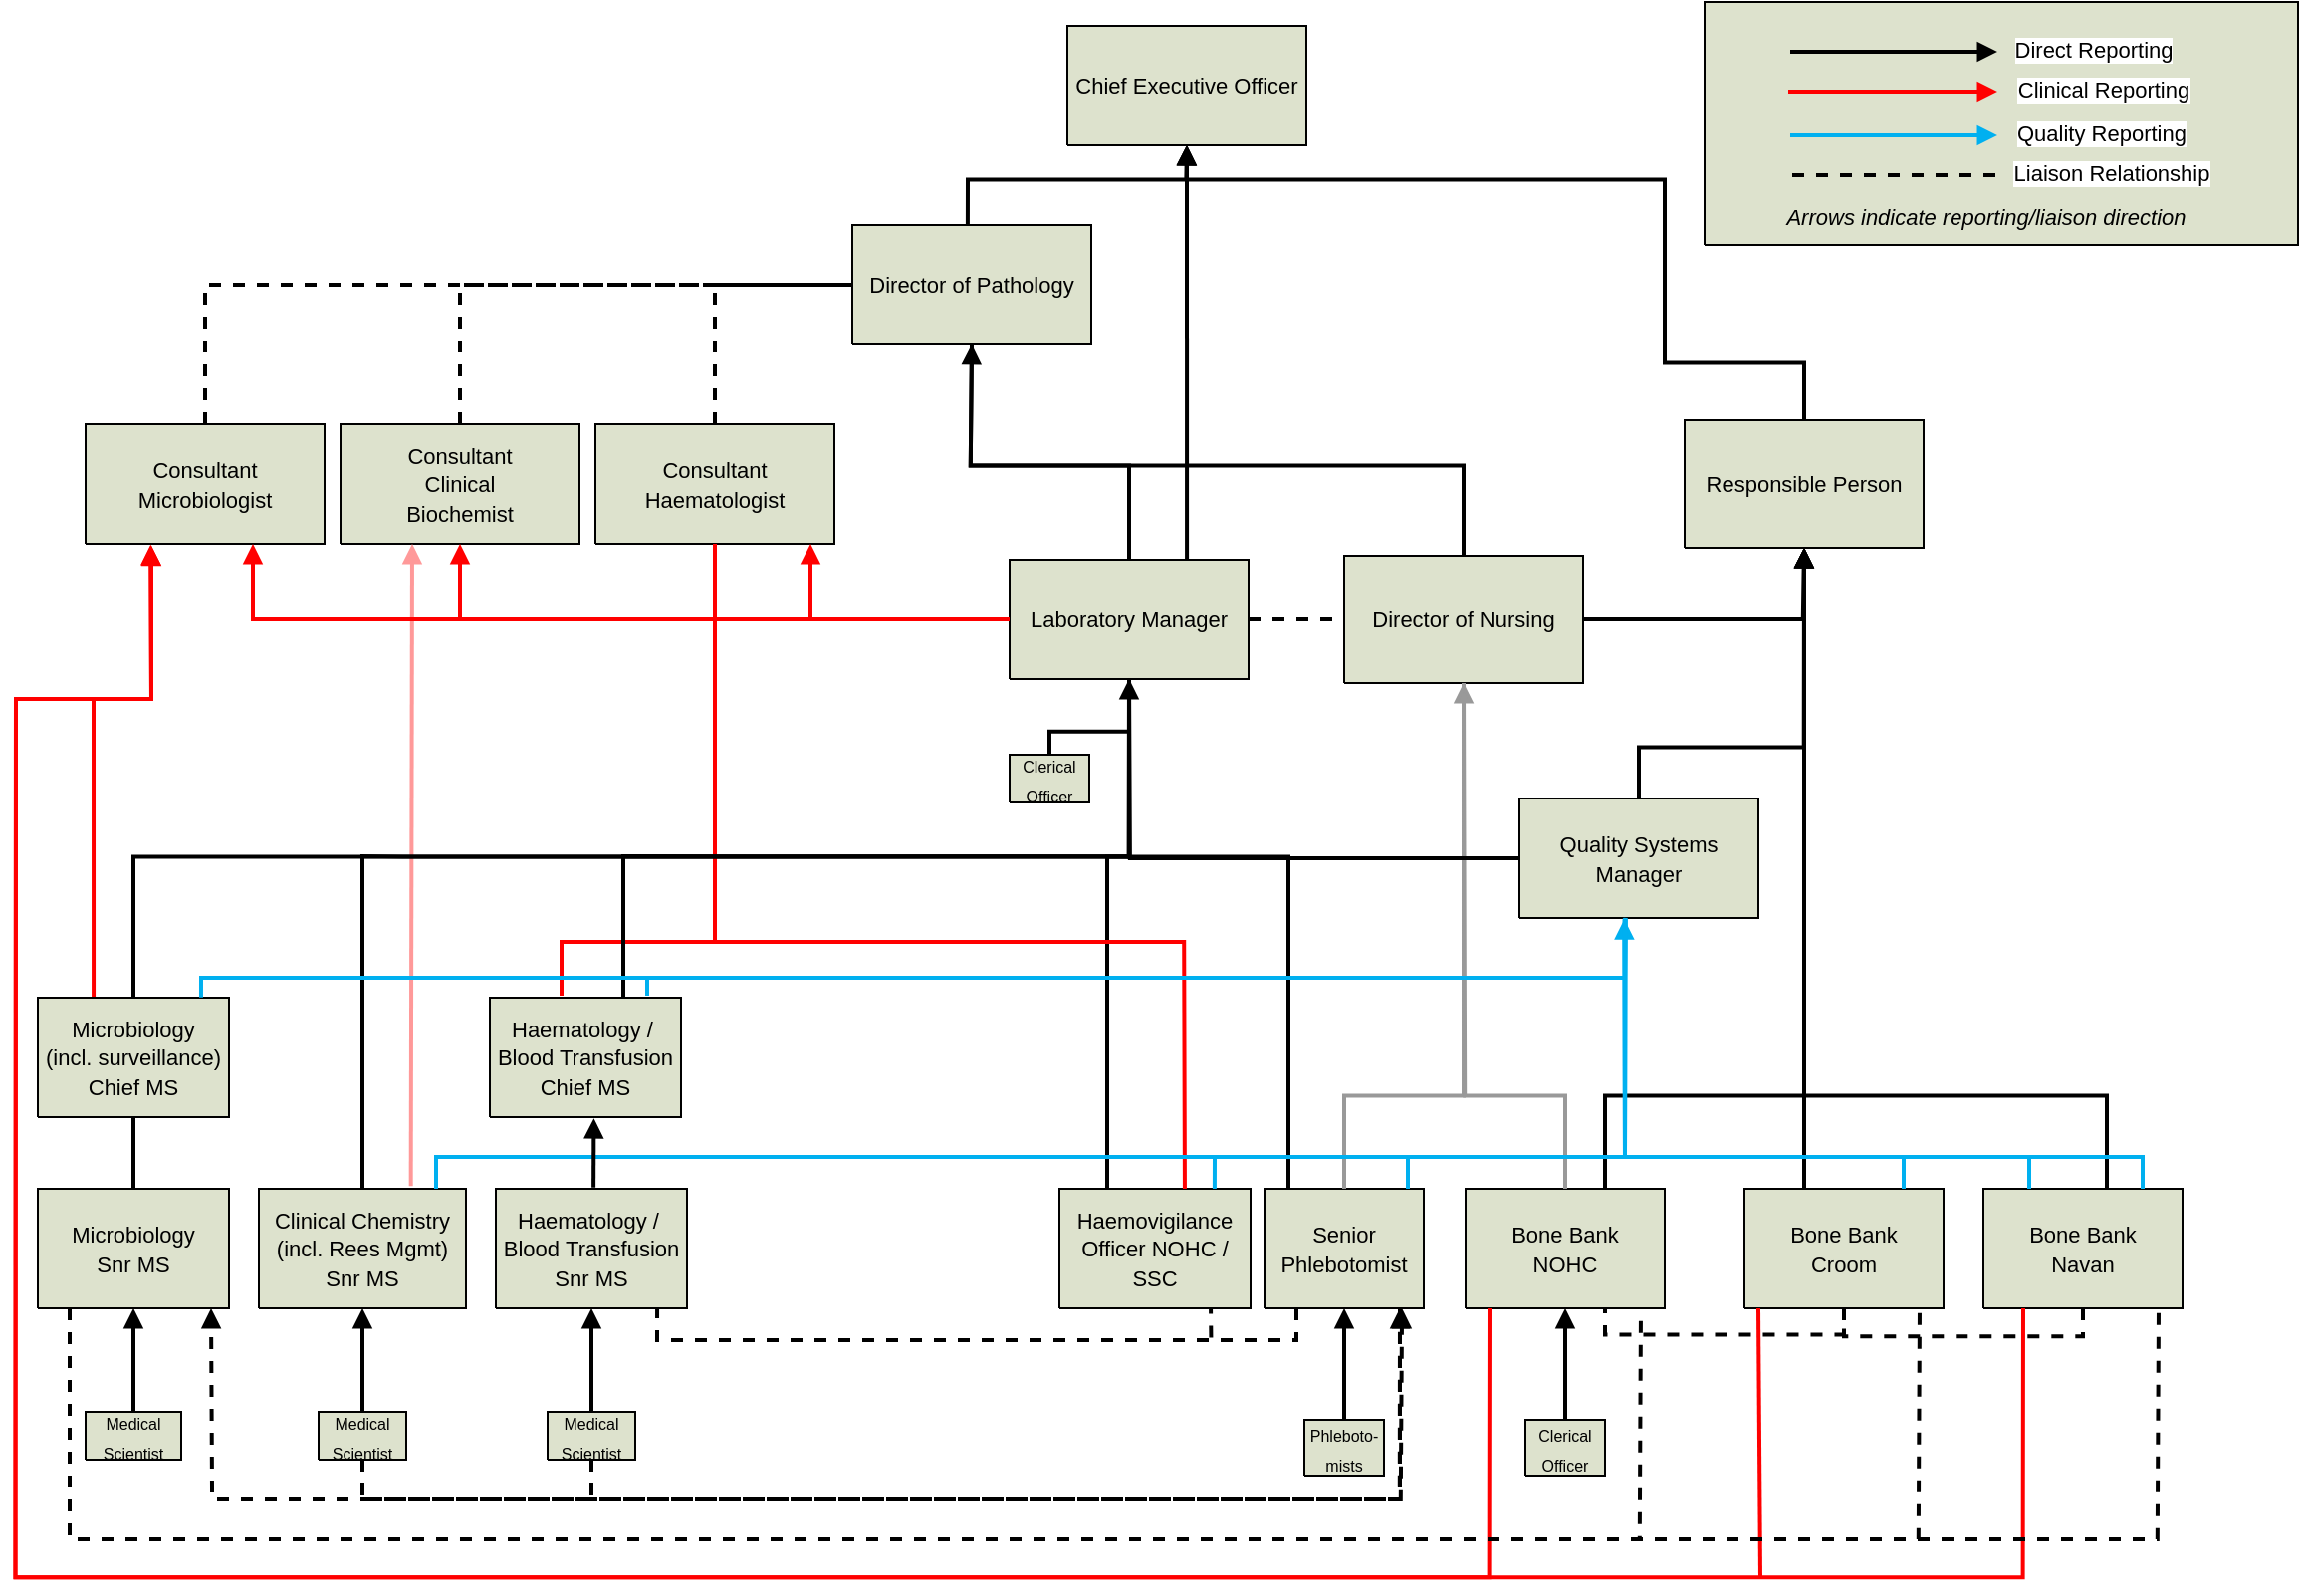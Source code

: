 <mxfile version="14.3.2" type="github"><diagram name="Page-1" id="Page-1"><mxGraphModel dx="579" dy="387" grid="1" gridSize="10" guides="1" tooltips="1" connect="1" arrows="1" fold="1" page="1" pageScale="1" pageWidth="1169" pageHeight="827" math="0" shadow="0"><root><mxCell id="0"/><mxCell id="1" value="Connector" parent="0"/><mxCell id="2" value="" style="verticalAlign=middle;align=center;vsdxID=1;fillColor=#dde2cd;gradientColor=none;shape=stencil(nZBLDoAgDERP0z3SIyjew0SURgSD+Lu9kMZoXLhwN9O+tukAlrNpJg1SzDH4QW/URgNYgZTkjA4UkwJUgGXng+6DX1zLfmoymdXo17xh5zmRJ6Q42BWCfc2oJfdAr+Yv+AP9Cb7OJ3H/2JG1HNGz/84klThPVCc=);strokeColor=#000000;labelBackgroundColor=none;rounded=0;html=1;whiteSpace=wrap;" parent="1" vertex="1"><mxGeometry x="860" y="10" width="298" height="122" as="geometry"/></mxCell><mxCell id="3" value="&lt;font style=&quot;font-size:11px;font-family:Arial;color:#000000;direction:ltr;letter-spacing:0px;line-height:120%;opacity:1&quot;&gt;Chief Executive Officer&lt;br/&gt;&lt;/font&gt;" style="verticalAlign=middle;align=center;vsdxID=2;fillColor=#dde2cd;gradientColor=none;shape=stencil(nZBLDoAgDERP0z3SIyjew0SURgSD+Lu9kMZoXLhwN9O+tukAlrNpJg1SzDH4QW/URgNYgZTkjA4UkwJUgGXng+6DX1zLfmoymdXo17xh5zmRJ6Q42BWCfc2oJfdAr+Yv+AP9Cb7OJ3H/2JG1HNGz/84klThPVCc=);strokeColor=#000000;labelBackgroundColor=none;rounded=0;html=1;whiteSpace=wrap;" parent="1" vertex="1"><mxGeometry x="540" y="22" width="120" height="60" as="geometry"/></mxCell><mxCell id="4" value="&lt;font style=&quot;font-size:11px;font-family:Arial;color:#000000;direction:ltr;letter-spacing:0px;line-height:120%;opacity:1&quot;&gt;Director of Nursing&lt;br/&gt;&lt;/font&gt;" style="verticalAlign=middle;align=center;vsdxID=3;fillColor=#dde2cd;gradientColor=none;shape=stencil(nZBLDoAgDERP0z3SIyjew0SURgSD+Lu9kMZoXLhwN9O+tukAlrNpJg1SzDH4QW/URgNYgZTkjA4UkwJUgGXng+6DX1zLfmoymdXo17xh5zmRJ6Q42BWCfc2oJfdAr+Yv+AP9Cb7OJ3H/2JG1HNGz/84klThPVCc=);strokeColor=#000000;labelBackgroundColor=none;rounded=0;html=1;whiteSpace=wrap;" parent="1" vertex="1"><mxGeometry x="679" y="288" width="120" height="64" as="geometry"/></mxCell><mxCell id="5" value="&lt;font style=&quot;font-size:11px;font-family:Arial;color:#000000;direction:ltr;letter-spacing:0px;line-height:120%;opacity:1&quot;&gt;Laboratory Manager&lt;br/&gt;&lt;/font&gt;" style="verticalAlign=middle;align=center;vsdxID=4;fillColor=#dde2cd;gradientColor=none;shape=stencil(nZBLDoAgDERP0z3SIyjew0SURgSD+Lu9kMZoXLhwN9O+tukAlrNpJg1SzDH4QW/URgNYgZTkjA4UkwJUgGXng+6DX1zLfmoymdXo17xh5zmRJ6Q42BWCfc2oJfdAr+Yv+AP9Cb7OJ3H/2JG1HNGz/84klThPVCc=);strokeColor=#000000;labelBackgroundColor=none;rounded=0;html=1;whiteSpace=wrap;" parent="1" vertex="1"><mxGeometry x="511" y="290" width="120" height="60" as="geometry"/></mxCell><mxCell id="6" value="&lt;font style=&quot;font-size:11px;font-family:Arial;color:#000000;direction:ltr;letter-spacing:0px;line-height:120%;opacity:1&quot;&gt;Director of Pathology&lt;br/&gt;&lt;/font&gt;" style="verticalAlign=middle;align=center;vsdxID=5;fillColor=#dde2cd;gradientColor=none;shape=stencil(nZBLDoAgDERP0z3SIyjew0SURgSD+Lu9kMZoXLhwN9O+tukAlrNpJg1SzDH4QW/URgNYgZTkjA4UkwJUgGXng+6DX1zLfmoymdXo17xh5zmRJ6Q42BWCfc2oJfdAr+Yv+AP9Cb7OJ3H/2JG1HNGz/84klThPVCc=);strokeColor=#000000;labelBackgroundColor=none;rounded=0;html=1;whiteSpace=wrap;" parent="1" vertex="1"><mxGeometry x="432" y="122" width="120" height="60" as="geometry"/></mxCell><mxCell id="7" value="&lt;font style=&quot;font-size:11px;font-family:Arial;color:#000000;direction:ltr;letter-spacing:0px;line-height:120%;opacity:1&quot;&gt;Bone Bank&lt;br/&gt;Croom&lt;br/&gt;&lt;/font&gt;" style="verticalAlign=middle;align=center;vsdxID=6;fillColor=#dde2cd;gradientColor=none;shape=stencil(nZBLDoAgDERP0z3SIyjew0SURgSD+Lu9kMZoXLhwN9O+tukAlrNpJg1SzDH4QW/URgNYgZTkjA4UkwJUgGXng+6DX1zLfmoymdXo17xh5zmRJ6Q42BWCfc2oJfdAr+Yv+AP9Cb7OJ3H/2JG1HNGz/84klThPVCc=);strokeColor=#000000;labelBackgroundColor=none;rounded=0;html=1;whiteSpace=wrap;" parent="1" vertex="1"><mxGeometry x="880" y="606" width="100" height="60" as="geometry"/></mxCell><mxCell id="8" value="&lt;font style=&quot;font-size:11px;font-family:Arial;color:#000000;direction:ltr;letter-spacing:0px;line-height:120%;opacity:1&quot;&gt;Bone Bank&lt;br/&gt;Navan&lt;br/&gt;&lt;/font&gt;" style="verticalAlign=middle;align=center;vsdxID=7;fillColor=#dde2cd;gradientColor=none;shape=stencil(nZBLDoAgDERP0z3SIyjew0SURgSD+Lu9kMZoXLhwN9O+tukAlrNpJg1SzDH4QW/URgNYgZTkjA4UkwJUgGXng+6DX1zLfmoymdXo17xh5zmRJ6Q42BWCfc2oJfdAr+Yv+AP9Cb7OJ3H/2JG1HNGz/84klThPVCc=);strokeColor=#000000;labelBackgroundColor=none;rounded=0;html=1;whiteSpace=wrap;" parent="1" vertex="1"><mxGeometry x="1000" y="606" width="100" height="60" as="geometry"/></mxCell><mxCell id="9" value="&lt;p style=&quot;align:center;margin-left:0;margin-right:0;margin-top:0px;margin-bottom:0px;text-indent:0;valign:middle;direction:ltr;&quot;&gt;&lt;font style=&quot;font-size:11px;font-family:Arial;color:#000000;direction:ltr;letter-spacing:0px;line-height:120%;opacity:1&quot;&gt;Bone Bank&lt;br/&gt;NOH&lt;/font&gt;&lt;font style=&quot;font-size:11px;font-family:Arial;color:#000000;direction:ltr;letter-spacing:0px;line-height:120%;opacity:1&quot;&gt;C&lt;br/&gt;&lt;/font&gt;&lt;/p&gt;" style="verticalAlign=middle;align=center;vsdxID=8;fillColor=#dde2cd;gradientColor=none;shape=stencil(nZBLDoAgDERP0z3SIyjew0SURgSD+Lu9kMZoXLhwN9O+tukAlrNpJg1SzDH4QW/URgNYgZTkjA4UkwJUgGXng+6DX1zLfmoymdXo17xh5zmRJ6Q42BWCfc2oJfdAr+Yv+AP9Cb7OJ3H/2JG1HNGz/84klThPVCc=);strokeColor=#000000;labelBackgroundColor=none;rounded=0;html=1;whiteSpace=wrap;" parent="1" vertex="1"><mxGeometry x="740" y="606" width="100" height="60" as="geometry"/></mxCell><mxCell id="10" value="&lt;font style=&quot;font-size:11px;font-family:Arial;color:#000000;direction:ltr;letter-spacing:0px;line-height:120%;opacity:1&quot;&gt;Consultant&lt;br/&gt;Clinical&lt;br/&gt;Biochemist&lt;br/&gt;&lt;/font&gt;" style="verticalAlign=middle;align=center;vsdxID=9;fillColor=#dde2cd;gradientColor=none;shape=stencil(nZBLDoAgDERP0z3SIyjew0SURgSD+Lu9kMZoXLhwN9O+tukAlrNpJg1SzDH4QW/URgNYgZTkjA4UkwJUgGXng+6DX1zLfmoymdXo17xh5zmRJ6Q42BWCfc2oJfdAr+Yv+AP9Cb7OJ3H/2JG1HNGz/84klThPVCc=);strokeColor=#000000;labelBackgroundColor=none;rounded=0;html=1;whiteSpace=wrap;" parent="1" vertex="1"><mxGeometry x="175" y="222" width="120" height="60" as="geometry"/></mxCell><mxCell id="11" value="&lt;font style=&quot;font-size:11px;font-family:Arial;color:#000000;direction:ltr;letter-spacing:0px;line-height:120%;opacity:1&quot;&gt;Consultant Haematologist&lt;br/&gt;&lt;/font&gt;" style="verticalAlign=middle;align=center;vsdxID=10;fillColor=#dde2cd;gradientColor=none;shape=stencil(nZBLDoAgDERP0z3SIyjew0SURgSD+Lu9kMZoXLhwN9O+tukAlrNpJg1SzDH4QW/URgNYgZTkjA4UkwJUgGXng+6DX1zLfmoymdXo17xh5zmRJ6Q42BWCfc2oJfdAr+Yv+AP9Cb7OJ3H/2JG1HNGz/84klThPVCc=);strokeColor=#000000;labelBackgroundColor=none;rounded=0;html=1;whiteSpace=wrap;" parent="1" vertex="1"><mxGeometry x="303" y="222" width="120" height="60" as="geometry"/></mxCell><mxCell id="12" value="&lt;font style=&quot;font-size:11px;font-family:Arial;color:#000000;direction:ltr;letter-spacing:0px;line-height:120%;opacity:1&quot;&gt;Consultant Microbiologist&lt;br/&gt;&lt;/font&gt;" style="verticalAlign=middle;align=center;vsdxID=11;fillColor=#dde2cd;gradientColor=none;shape=stencil(nZBLDoAgDERP0z3SIyjew0SURgSD+Lu9kMZoXLhwN9O+tukAlrNpJg1SzDH4QW/URgNYgZTkjA4UkwJUgGXng+6DX1zLfmoymdXo17xh5zmRJ6Q42BWCfc2oJfdAr+Yv+AP9Cb7OJ3H/2JG1HNGz/84klThPVCc=);strokeColor=#000000;labelBackgroundColor=none;rounded=0;html=1;whiteSpace=wrap;" parent="1" vertex="1"><mxGeometry x="47" y="222" width="120" height="60" as="geometry"/></mxCell><mxCell id="13" value="&lt;font style=&quot;font-size:11px;font-family:Arial;color:#000000;direction:ltr;letter-spacing:0px;line-height:120%;opacity:1&quot;&gt;Quality Systems Manager&lt;br/&gt;&lt;/font&gt;" style="verticalAlign=middle;align=center;vsdxID=12;fillColor=#dde2cd;gradientColor=none;shape=stencil(nZBLDoAgDERP0z3SIyjew0SURgSD+Lu9kMZoXLhwN9O+tukAlrNpJg1SzDH4QW/URgNYgZTkjA4UkwJUgGXng+6DX1zLfmoymdXo17xh5zmRJ6Q42BWCfc2oJfdAr+Yv+AP9Cb7OJ3H/2JG1HNGz/84klThPVCc=);strokeColor=#000000;labelBackgroundColor=none;rounded=0;html=1;whiteSpace=wrap;" parent="1" vertex="1"><mxGeometry x="767" y="410" width="120" height="60" as="geometry"/></mxCell><mxCell id="14" value="&lt;font style=&quot;font-size:11px;font-family:Arial;color:#000000;direction:ltr;letter-spacing:0px;line-height:120%;opacity:1&quot;&gt;Senior Phlebotomist&lt;br/&gt;&lt;/font&gt;" style="verticalAlign=middle;align=center;vsdxID=13;fillColor=#dde2cd;gradientColor=none;shape=stencil(nZBLDoAgDERP0z3SIyjew0SURgSD+Lu9kMZoXLhwN9O+tukAlrNpJg1SzDH4QW/URgNYgZTkjA4UkwJUgGXng+6DX1zLfmoymdXo17xh5zmRJ6Q42BWCfc2oJfdAr+Yv+AP9Cb7OJ3H/2JG1HNGz/84klThPVCc=);strokeColor=#000000;labelBackgroundColor=none;rounded=0;html=1;whiteSpace=wrap;" parent="1" vertex="1"><mxGeometry x="639" y="606" width="80" height="60" as="geometry"/></mxCell><mxCell id="15" value="&lt;font style=&quot;font-size:11px;font-family:Arial;color:#000000;direction:ltr;letter-spacing:0px;line-height:120%;opacity:1&quot;&gt;Clinical Chemistry&lt;/font&gt;&lt;font style=&quot;font-size:11px;font-family:Arial;color:#000000;direction:ltr;letter-spacing:0px;line-height:120%;opacity:1&quot;&gt;&lt;br/&gt;&lt;/font&gt;&lt;font style=&quot;font-size:11px;font-family:Arial;color:#000000;direction:ltr;letter-spacing:0px;line-height:120%;opacity:1&quot;&gt;(incl. Rees Mgmt)&lt;br/&gt;&lt;/font&gt;&lt;font style=&quot;font-size:11px;font-family:Arial;color:#000000;direction:ltr;letter-spacing:0px;line-height:120%;opacity:1&quot;&gt;Snr MS&lt;br/&gt;&lt;/font&gt;" style="verticalAlign=middle;align=center;vsdxID=14;fillColor=#dde2cd;gradientColor=none;shape=stencil(nZBLDoAgDERP0z3SIyjew0SURgSD+Lu9kMZoXLhwN9O+tukAlrNpJg1SzDH4QW/URgNYgZTkjA4UkwJUgGXng+6DX1zLfmoymdXo17xh5zmRJ6Q42BWCfc2oJfdAr+Yv+AP9Cb7OJ3H/2JG1HNGz/84klThPVCc=);strokeColor=#000000;labelBackgroundColor=none;rounded=0;html=1;whiteSpace=wrap;" parent="1" vertex="1"><mxGeometry x="134" y="606" width="104" height="60" as="geometry"/></mxCell><mxCell id="18" value="&lt;p style=&quot;align:center;margin-left:0;margin-right:0;margin-top:0px;margin-bottom:0px;text-indent:0;valign:middle;direction:ltr;&quot;&gt;&lt;font style=&quot;font-size:11px;font-family:Arial;color:#000000;direction:ltr;letter-spacing:0px;line-height:120%;opacity:1&quot;&gt;Haemovigilance Officer NOH&lt;/font&gt;&lt;font style=&quot;font-size:11px;font-family:Arial;color:#000000;direction:ltr;letter-spacing:0px;line-height:120%;opacity:1&quot;&gt;C&lt;/font&gt;&lt;font style=&quot;font-size:11px;font-family:Arial;color:#000000;direction:ltr;letter-spacing:0px;line-height:120%;opacity:1&quot;&gt; / SSC&lt;br/&gt;&lt;/font&gt;&lt;/p&gt;" style="verticalAlign=middle;align=center;vsdxID=17;fillColor=#dde2cd;gradientColor=none;shape=stencil(nZBLDoAgDERP0z3SIyjew0SURgSD+Lu9kMZoXLhwN9O+tukAlrNpJg1SzDH4QW/URgNYgZTkjA4UkwJUgGXng+6DX1zLfmoymdXo17xh5zmRJ6Q42BWCfc2oJfdAr+Yv+AP9Cb7OJ3H/2JG1HNGz/84klThPVCc=);strokeColor=#000000;labelBackgroundColor=none;rounded=0;html=1;whiteSpace=wrap;" parent="1" vertex="1"><mxGeometry x="536" y="606" width="96" height="60" as="geometry"/></mxCell><mxCell id="19" value="&lt;font style=&quot;font-size: 8px ; font-family: &amp;#34;arial&amp;#34; ; color: #000000 ; direction: ltr ; letter-spacing: 0px ; line-height: 120% ; opacity: 1&quot;&gt;Phleboto-mists&lt;br&gt;&lt;/font&gt;" style="verticalAlign=middle;align=center;vsdxID=18;fillColor=#dde2cd;gradientColor=none;shape=stencil(nZBLDoAgDERP0z3SIyjew0SURgSD+Lu9kMZoXLhwN9O+tukAlrNpJg1SzDH4QW/URgNYgZTkjA4UkwJUgGXng+6DX1zLfmoymdXo17xh5zmRJ6Q42BWCfc2oJfdAr+Yv+AP9Cb7OJ3H/2JG1HNGz/84klThPVCc=);strokeColor=#000000;labelBackgroundColor=none;rounded=0;html=1;whiteSpace=wrap;" parent="1" vertex="1"><mxGeometry x="659" y="722" width="40" height="28" as="geometry"/></mxCell><mxCell id="20" value="&lt;font style=&quot;font-size:8px;font-family:Arial;color:#000000;direction:ltr;letter-spacing:0px;line-height:120%;opacity:1&quot;&gt;Medical Scientist&lt;br/&gt;&lt;/font&gt;" style="verticalAlign=middle;align=center;vsdxID=19;fillColor=#dde2cd;gradientColor=none;shape=stencil(nZBLDoAgDERP0z3SIyjew0SURgSD+Lu9kMZoXLhwN9O+tukAlrNpJg1SzDH4QW/URgNYgZTkjA4UkwJUgGXng+6DX1zLfmoymdXo17xh5zmRJ6Q42BWCfc2oJfdAr+Yv+AP9Cb7OJ3H/2JG1HNGz/84klThPVCc=);strokeColor=#000000;labelBackgroundColor=none;rounded=0;html=1;whiteSpace=wrap;" parent="1" vertex="1"><mxGeometry x="279" y="718" width="44" height="24" as="geometry"/></mxCell><mxCell id="21" value="&lt;font style=&quot;font-size:8px;font-family:Arial;color:#000000;direction:ltr;letter-spacing:0px;line-height:120%;opacity:1&quot;&gt;Medical Scientist&lt;br/&gt;&lt;/font&gt;" style="verticalAlign=middle;align=center;vsdxID=20;fillColor=#dde2cd;gradientColor=none;shape=stencil(nZBLDoAgDERP0z3SIyjew0SURgSD+Lu9kMZoXLhwN9O+tukAlrNpJg1SzDH4QW/URgNYgZTkjA4UkwJUgGXng+6DX1zLfmoymdXo17xh5zmRJ6Q42BWCfc2oJfdAr+Yv+AP9Cb7OJ3H/2JG1HNGz/84klThPVCc=);strokeColor=#000000;labelBackgroundColor=none;rounded=0;html=1;whiteSpace=wrap;" parent="1" vertex="1"><mxGeometry x="47" y="718" width="48" height="24" as="geometry"/></mxCell><mxCell id="22" value="&lt;font style=&quot;font-size:8px;font-family:Arial;color:#000000;direction:ltr;letter-spacing:0px;line-height:120%;opacity:1&quot;&gt;Medical Scientist&lt;br/&gt;&lt;/font&gt;" style="verticalAlign=middle;align=center;vsdxID=21;fillColor=#dde2cd;gradientColor=none;shape=stencil(nZBLDoAgDERP0z3SIyjew0SURgSD+Lu9kMZoXLhwN9O+tukAlrNpJg1SzDH4QW/URgNYgZTkjA4UkwJUgGXng+6DX1zLfmoymdXo17xh5zmRJ6Q42BWCfc2oJfdAr+Yv+AP9Cb7OJ3H/2JG1HNGz/84klThPVCc=);strokeColor=#000000;labelBackgroundColor=none;rounded=0;html=1;whiteSpace=wrap;" parent="1" vertex="1"><mxGeometry x="164" y="718" width="44" height="24" as="geometry"/></mxCell><mxCell id="123" value="&lt;font style=&quot;font-size:11px;font-family:Arial;color:#000000;direction:ltr;letter-spacing:0px;line-height:120%;opacity:1&quot;&gt;Liaison Relationship&lt;br/&gt;&lt;/font&gt;" style="vsdxID=81;edgeStyle=none;dashed=1;startArrow=none;endArrow=none;startSize=5;endSize=5;strokeWidth=2;strokeColor=#000000;spacingTop=0;spacingBottom=0;spacingLeft=0;spacingRight=0;verticalAlign=middle;html=1;labelBackgroundColor=#ffffff;rounded=0;align=center;" parent="1" edge="1"><mxGeometry relative="1" as="geometry"><mxPoint x="108" y="-1" as="offset"/><Array as="points"><mxPoint x="911.44" y="97"/></Array><mxPoint x="904" y="97" as="sourcePoint"/><mxPoint x="1008" y="97" as="targetPoint"/></mxGeometry></mxCell><mxCell id="122" value="&lt;font style=&quot;font-size:11px;font-family:Arial;color:#000000;direction:ltr;letter-spacing:0px;line-height:120%;opacity:1&quot;&gt;Quality Reporting&lt;br/&gt;&lt;/font&gt;" style="vsdxID=80;edgeStyle=none;startArrow=none;endArrow=block;startSize=5;endSize=5;strokeWidth=2;strokeColor=#00b0f0;spacingTop=0;spacingBottom=0;spacingLeft=0;spacingRight=0;verticalAlign=middle;html=1;labelBackgroundColor=#ffffff;rounded=0;align=center;" parent="1" edge="1"><mxGeometry relative="1" as="geometry"><mxPoint x="104" y="-1" as="offset"/><Array as="points"/><mxPoint x="903" y="77" as="sourcePoint"/><mxPoint x="1007" y="77" as="targetPoint"/></mxGeometry></mxCell><mxCell id="121" value="&lt;font style=&quot;font-size:11px;font-family:Arial;color:#000000;direction:ltr;letter-spacing:0px;line-height:120%;opacity:1&quot;&gt;Clinical Reporting&lt;br/&gt;&lt;/font&gt;" style="vsdxID=79;edgeStyle=none;startArrow=none;endArrow=block;startSize=5;endSize=5;strokeWidth=2;strokeColor=#ff0000;spacingTop=0;spacingBottom=0;spacingLeft=0;spacingRight=0;verticalAlign=middle;html=1;labelBackgroundColor=#ffffff;rounded=0;align=center;" parent="1" edge="1"><mxGeometry relative="1" as="geometry"><mxPoint x="105" y="-1" as="offset"/><Array as="points"/><mxPoint x="902" y="55" as="sourcePoint"/><mxPoint x="1007" y="55" as="targetPoint"/></mxGeometry></mxCell><mxCell id="120" value="&lt;font style=&quot;font-size:11px;font-family:Arial;color:#000000;direction:ltr;letter-spacing:0px;line-height:120%;opacity:1&quot;&gt;Direct Reporting&lt;br/&gt;&lt;/font&gt;" style="vsdxID=78;edgeStyle=none;startArrow=none;endArrow=block;startSize=5;endSize=5;strokeWidth=2;strokeColor=#000000;spacingTop=0;spacingBottom=0;spacingLeft=0;spacingRight=0;verticalAlign=middle;html=1;labelBackgroundColor=#ffffff;rounded=0;align=center;" parent="1" edge="1"><mxGeometry relative="1" as="geometry"><mxPoint x="100" y="-1" as="offset"/><Array as="points"/><mxPoint x="903" y="35" as="sourcePoint"/><mxPoint x="1007" y="35" as="targetPoint"/></mxGeometry></mxCell><mxCell id="23" value="&lt;font style=&quot;font-size:11px;font-family:Arial;color:#000000;direction:ltr;letter-spacing:0px;line-height:120%;opacity:1&quot;&gt;&lt;i&gt;Arrows indicate reporting/liaison direction&lt;br/&gt;&lt;/i&gt;&lt;/font&gt;" style="verticalAlign=middle;align=center;vsdxID=82;fillColor=none;gradientColor=none;shape=stencil(nZBLDoAgDERP0z3SIyjew0SURgSD+Lu9kMZoXLhwN9O+tukAlrNpJg1SzDH4QW/URgNYgZTkjA4UkwJUgGXng+6DX1zLfmoymdXo17xh5zmRJ6Q42BWCfc2oJfdAr+Yv+AP9Cb7OJ3H/2JG1HNGz/84klThPVCc=);strokeColor=none;labelBackgroundColor=none;rounded=0;html=1;whiteSpace=wrap;" parent="1" vertex="1"><mxGeometry x="880" y="104" width="243" height="28" as="geometry"/></mxCell><mxCell id="25" value="&lt;font style=&quot;font-size: 11px ; font-family: &amp;#34;arial&amp;#34; ; color: #000000 ; direction: ltr ; letter-spacing: 0px ; line-height: 120% ; opacity: 1&quot;&gt;Microbiology&lt;/font&gt;&lt;font style=&quot;font-size: 11px ; font-family: &amp;#34;arial&amp;#34; ; color: #000000 ; direction: ltr ; letter-spacing: 0px ; line-height: 120% ; opacity: 1&quot;&gt;&lt;br&gt;&lt;/font&gt;&lt;font style=&quot;font-size: 11px ; font-family: &amp;#34;arial&amp;#34; ; color: #000000 ; direction: ltr ; letter-spacing: 0px ; line-height: 120% ; opacity: 1&quot;&gt;Snr MS&lt;br&gt;&lt;/font&gt;" style="verticalAlign=middle;align=center;vsdxID=92;fillColor=#dde2cd;gradientColor=none;shape=stencil(nZBLDoAgDERP0z3SIyjew0SURgSD+Lu9kMZoXLhwN9O+tukAlrNpJg1SzDH4QW/URgNYgZTkjA4UkwJUgGXng+6DX1zLfmoymdXo17xh5zmRJ6Q42BWCfc2oJfdAr+Yv+AP9Cb7OJ3H/2JG1HNGz/84klThPVCc=);strokeColor=#000000;labelBackgroundColor=none;rounded=0;html=1;whiteSpace=wrap;" parent="1" vertex="1"><mxGeometry x="23" y="606" width="96" height="60" as="geometry"/></mxCell><mxCell id="26" value="&lt;font style=&quot;font-size:11px;font-family:Arial;color:#000000;direction:ltr;letter-spacing:0px;line-height:120%;opacity:1&quot;&gt;Responsible Person&lt;br/&gt;&lt;/font&gt;" style="verticalAlign=middle;align=center;vsdxID=93;fillColor=#dde2cd;gradientColor=none;shape=stencil(nZBLDoAgDERP0z3SIyjew0SURgSD+Lu9kMZoXLhwN9O+tukAlrNpJg1SzDH4QW/URgNYgZTkjA4UkwJUgGXng+6DX1zLfmoymdXo17xh5zmRJ6Q42BWCfc2oJfdAr+Yv+AP9Cb7OJ3H/2JG1HNGz/84klThPVCc=);strokeColor=#000000;labelBackgroundColor=none;rounded=0;html=1;whiteSpace=wrap;" parent="1" vertex="1"><mxGeometry x="850" y="220" width="120" height="64" as="geometry"/></mxCell><mxCell id="27" value="&lt;p style=&quot;margin-left: 0 ; margin-right: 0 ; margin-top: 0px ; margin-bottom: 0px ; text-indent: 0 ; direction: ltr&quot;&gt;&lt;font style=&quot;font-size: 11px ; font-family: &amp;#34;arial&amp;#34; ; color: #000000 ; direction: ltr ; letter-spacing: 0px ; line-height: 120% ; opacity: 1&quot;&gt;Haematology /&amp;nbsp;&lt;/font&gt;&lt;/p&gt;&lt;p style=&quot;margin: 0px ; direction: ltr&quot;&gt;&lt;font style=&quot;font-size: 11px ; font-family: &amp;#34;arial&amp;#34; ; direction: ltr ; letter-spacing: 0px ; line-height: 13.2px ; opacity: 1&quot;&gt;Blood&lt;/font&gt;&lt;font style=&quot;font-size: 11px ; font-family: &amp;#34;arial&amp;#34; ; direction: ltr ; letter-spacing: 0px ; line-height: 13.2px ; opacity: 1&quot;&gt;&amp;nbsp;Tr&lt;/font&gt;&lt;font style=&quot;font-size: 11px ; font-family: &amp;#34;arial&amp;#34; ; direction: ltr ; letter-spacing: 0px ; line-height: 13.2px ; opacity: 1&quot;&gt;ansfusion&lt;/font&gt;&lt;/p&gt;&lt;p style=&quot;margin-left: 0 ; margin-right: 0 ; margin-top: 0px ; margin-bottom: 0px ; text-indent: 0 ; direction: ltr&quot;&gt;&lt;font style=&quot;font-size: 11px ; font-family: &amp;#34;arial&amp;#34; ; color: #000000 ; direction: ltr ; letter-spacing: 0px ; line-height: 120% ; opacity: 1&quot;&gt;&lt;/font&gt;&lt;font style=&quot;font-size: 11px ; font-family: &amp;#34;arial&amp;#34; ; color: #000000 ; direction: ltr ; letter-spacing: 0px ; line-height: 120% ; opacity: 1&quot;&gt;Snr MS&lt;br&gt;&lt;/font&gt;&lt;/p&gt;" style="verticalAlign=middle;align=center;vsdxID=191;fillColor=#dde2cd;gradientColor=none;shape=stencil(nZBLDoAgDERP0z3SIyjew0SURgSD+Lu9kMZoXLhwN9O+tukAlrNpJg1SzDH4QW/URgNYgZTkjA4UkwJUgGXng+6DX1zLfmoymdXo17xh5zmRJ6Q42BWCfc2oJfdAr+Yv+AP9Cb7OJ3H/2JG1HNGz/84klThPVCc=);strokeColor=#000000;labelBackgroundColor=none;rounded=0;html=1;whiteSpace=wrap;" parent="1" vertex="1"><mxGeometry x="253" y="606" width="96" height="60" as="geometry"/></mxCell><mxCell id="28" value="&lt;font style=&quot;font-size: 8px ; font-family: &amp;#34;arial&amp;#34; ; color: #000000 ; direction: ltr ; letter-spacing: 0px ; line-height: 120% ; opacity: 1&quot;&gt;Clerical&lt;br&gt;Officer&lt;br&gt;&lt;/font&gt;" style="verticalAlign=middle;align=center;vsdxID=198;fillColor=#dde2cd;gradientColor=none;shape=stencil(nZBLDoAgDERP0z3SIyjew0SURgSD+Lu9kMZoXLhwN9O+tukAlrNpJg1SzDH4QW/URgNYgZTkjA4UkwJUgGXng+6DX1zLfmoymdXo17xh5zmRJ6Q42BWCfc2oJfdAr+Yv+AP9Cb7OJ3H/2JG1HNGz/84klThPVCc=);strokeColor=#000000;labelBackgroundColor=none;rounded=0;html=1;whiteSpace=wrap;" parent="1" vertex="1"><mxGeometry x="770" y="722" width="40" height="28" as="geometry"/></mxCell><mxCell id="29" value="&lt;font style=&quot;font-size:8px;font-family:Arial;color:#000000;direction:ltr;letter-spacing:0px;line-height:120%;opacity:1&quot;&gt;Clerical Officer&lt;br/&gt;&lt;/font&gt;" style="verticalAlign=middle;align=center;vsdxID=199;fillColor=#dde2cd;gradientColor=none;shape=stencil(nZBLDoAgDERP0z3SIyjew0SURgSD+Lu9kMZoXLhwN9O+tukAlrNpJg1SzDH4QW/URgNYgZTkjA4UkwJUgGXng+6DX1zLfmoymdXo17xh5zmRJ6Q42BWCfc2oJfdAr+Yv+AP9Cb7OJ3H/2JG1HNGz/84klThPVCc=);strokeColor=#000000;labelBackgroundColor=none;rounded=0;html=1;whiteSpace=wrap;" parent="1" vertex="1"><mxGeometry x="511" y="388" width="40" height="24" as="geometry"/></mxCell><mxCell id="30" style="vsdxID=201;edgeStyle=none;startArrow=none;endArrow=block;startSize=5;endSize=5;strokeWidth=2;strokeColor=#000000;spacingTop=0;spacingBottom=0;spacingLeft=0;spacingRight=0;verticalAlign=middle;html=1;labelBackgroundColor=#ffffff;rounded=0;exitX=0.5;exitY=0;exitDx=0;exitDy=0;exitPerimeter=0;entryX=0.5;entryY=1;entryDx=0;entryDy=0;entryPerimeter=0;" parent="1" source="28" target="9" edge="1"><mxGeometry relative="1" as="geometry"><mxPoint x="10" as="offset"/><Array as="points"/></mxGeometry></mxCell><mxCell id="31" style="vsdxID=197;edgeStyle=none;startArrow=none;endArrow=none;startSize=5;endSize=5;strokeWidth=2;strokeColor=#00b0f0;spacingTop=0;spacingBottom=0;spacingLeft=0;spacingRight=0;verticalAlign=middle;html=1;labelBackgroundColor=#ffffff;rounded=0;exitX=0.444;exitY=0.999;exitDx=0;exitDy=0;exitPerimeter=0;entryX=0.823;entryY=-0.017;entryDx=0;entryDy=0;entryPerimeter=0;" parent="1" source="13" target="gisQi3a2HhfBq3nYBdFy-125" edge="1"><mxGeometry relative="1" as="geometry"><mxPoint as="offset"/><Array as="points"><mxPoint x="820" y="500"/><mxPoint x="329" y="500"/></Array><mxPoint x="827" y="470" as="sourcePoint"/><mxPoint x="416" y="510" as="targetPoint"/></mxGeometry></mxCell><mxCell id="32" style="vsdxID=195;edgeStyle=none;startArrow=none;endArrow=none;startSize=5;endSize=5;strokeWidth=2;strokeColor=#ff0000;spacingTop=0;spacingBottom=0;spacingLeft=0;spacingRight=0;verticalAlign=middle;html=1;labelBackgroundColor=#ffffff;rounded=0;exitX=0.5;exitY=1;exitDx=0;exitDy=0;exitPerimeter=0;entryX=0.375;entryY=-0.017;entryDx=0;entryDy=0;entryPerimeter=0;" parent="1" source="11" target="gisQi3a2HhfBq3nYBdFy-125" edge="1"><mxGeometry relative="1" as="geometry"><mxPoint as="offset"/><Array as="points"><mxPoint x="363" y="482"/><mxPoint x="286" y="482"/></Array></mxGeometry></mxCell><mxCell id="34" style="vsdxID=193;edgeStyle=none;startArrow=none;endArrow=block;startSize=5;endSize=5;strokeWidth=2;strokeColor=#000000;spacingTop=0;spacingBottom=0;spacingLeft=0;spacingRight=0;verticalAlign=middle;html=1;labelBackgroundColor=#ffffff;rounded=0;exitX=0.5;exitY=0;exitDx=0;exitDy=0;exitPerimeter=0;entryX=0.5;entryY=1;entryDx=0;entryDy=0;entryPerimeter=0;" parent="1" source="20" target="27" edge="1"><mxGeometry relative="1" as="geometry"><mxPoint as="offset"/><Array as="points"/></mxGeometry></mxCell><mxCell id="35" style="vsdxID=192;edgeStyle=none;dashed=1;startArrow=none;endArrow=none;startSize=5;endSize=5;strokeWidth=2;strokeColor=#000000;spacingTop=0;spacingBottom=0;spacingLeft=0;spacingRight=0;verticalAlign=middle;html=1;labelBackgroundColor=#ffffff;rounded=0;exitX=0.2;exitY=1;exitDx=0;exitDy=0;exitPerimeter=0;entryX=0.844;entryY=1;entryDx=0;entryDy=0;entryPerimeter=0;" parent="1" source="14" target="27" edge="1"><mxGeometry relative="1" as="geometry"><mxPoint as="offset"/><Array as="points"><mxPoint x="655" y="682"/><mxPoint x="334" y="682"/></Array></mxGeometry></mxCell><mxCell id="36" style="vsdxID=190;edgeStyle=none;startArrow=none;endArrow=block;startSize=5;endSize=5;strokeWidth=2;strokeColor=#000000;spacingTop=0;spacingBottom=0;spacingLeft=0;spacingRight=0;verticalAlign=middle;html=1;labelBackgroundColor=#ffffff;rounded=0;exitX=0.62;exitY=0;exitDx=0;exitDy=0;exitPerimeter=0;entryX=0.5;entryY=1;entryDx=0;entryDy=0;entryPerimeter=0;" parent="1" source="8" target="26" edge="1"><mxGeometry relative="1" as="geometry"><mxPoint as="offset"/><Array as="points"><mxPoint x="1062" y="559.24"/><mxPoint x="910" y="559.24"/></Array></mxGeometry></mxCell><mxCell id="37" style="vsdxID=189;edgeStyle=none;startArrow=none;endArrow=block;startSize=5;endSize=5;strokeWidth=2;strokeColor=#000000;spacingTop=0;spacingBottom=0;spacingLeft=0;spacingRight=0;verticalAlign=middle;html=1;labelBackgroundColor=#ffffff;rounded=0;exitX=0.7;exitY=0;exitDx=0;exitDy=0;exitPerimeter=0;entryX=0.5;entryY=1;entryDx=0;entryDy=0;entryPerimeter=0;" parent="1" source="9" target="26" edge="1"><mxGeometry relative="1" as="geometry"><mxPoint as="offset"/><Array as="points"><mxPoint x="810" y="559.24"/><mxPoint x="822.91" y="559.24"/><mxPoint x="910" y="559.24"/></Array></mxGeometry></mxCell><mxCell id="38" style="vsdxID=188;edgeStyle=none;startArrow=none;endArrow=block;startSize=5;endSize=5;strokeWidth=2;strokeColor=#000000;spacingTop=0;spacingBottom=0;spacingLeft=0;spacingRight=0;verticalAlign=middle;html=1;labelBackgroundColor=#ffffff;rounded=0;exitX=0.3;exitY=0;exitDx=0;exitDy=0;exitPerimeter=0;entryX=0.5;entryY=1;entryDx=0;entryDy=0;entryPerimeter=0;" parent="1" source="7" target="26" edge="1"><mxGeometry relative="1" as="geometry"><mxPoint x="10" as="offset"/><Array as="points"/></mxGeometry></mxCell><mxCell id="39" style="vsdxID=94;edgeStyle=none;startArrow=none;endArrow=block;startSize=5;endSize=5;strokeWidth=2;strokeColor=#000000;spacingTop=0;spacingBottom=0;spacingLeft=0;spacingRight=0;verticalAlign=middle;html=1;labelBackgroundColor=#ffffff;rounded=0;exitX=0.742;exitY=0;exitDx=0;exitDy=0;exitPerimeter=0;entryX=0.5;entryY=1;entryDx=0;entryDy=0;entryPerimeter=0;" parent="1" source="5" target="3" edge="1"><mxGeometry relative="1" as="geometry"><mxPoint x="10" as="offset"/><Array as="points"/></mxGeometry></mxCell><mxCell id="40" parent="1" vertex="1"><mxGeometry x="888" y="801" as="geometry"/></mxCell><mxCell id="41" style="vsdxID=91;edgeStyle=none;startArrow=none;endArrow=none;startSize=5;endSize=5;strokeWidth=2;strokeColor=#ff0000;spacingTop=0;spacingBottom=0;spacingLeft=0;spacingRight=0;verticalAlign=middle;html=1;labelBackgroundColor=#ffffff;rounded=0;entryX=0.07;entryY=1;entryDx=0;entryDy=0;entryPerimeter=0;" parent="1" source="40" target="7" edge="1"><mxGeometry relative="1" as="geometry"><mxPoint x="-10" as="offset"/><Array as="points"/></mxGeometry></mxCell><mxCell id="42" parent="1" vertex="1"><mxGeometry x="87" y="282" as="geometry"/></mxCell><mxCell id="43" style="vsdxID=90;edgeStyle=none;startArrow=block;endArrow=none;startSize=5;endSize=5;strokeWidth=2;strokeColor=#ff0000;spacingTop=0;spacingBottom=0;spacingLeft=0;spacingRight=0;verticalAlign=middle;html=1;labelBackgroundColor=#ffffff;rounded=0;entryX=0.12;entryY=1;entryDx=0;entryDy=0;entryPerimeter=0;exitX=0.275;exitY=1.014;exitDx=0;exitDy=0;exitPerimeter=0;" parent="1" source="12" target="9" edge="1"><mxGeometry relative="1" as="geometry"><mxPoint x="-1" as="offset"/><Array as="points"><mxPoint x="80" y="360"/><mxPoint x="12" y="360"/><mxPoint x="11.75" y="801.12"/><mxPoint x="751.81" y="801.12"/></Array></mxGeometry></mxCell><mxCell id="44" style="vsdxID=89;edgeStyle=none;startArrow=block;endArrow=none;startSize=5;endSize=5;strokeWidth=2;strokeColor=#ff0000;spacingTop=0;spacingBottom=0;spacingLeft=0;spacingRight=0;verticalAlign=middle;html=1;labelBackgroundColor=#ffffff;rounded=0;exitX=0.273;exitY=1.011;exitDx=0;exitDy=0;exitPerimeter=0;entryX=0.2;entryY=1;entryDx=0;entryDy=0;entryPerimeter=0;" parent="1" source="12" target="8" edge="1"><mxGeometry relative="1" as="geometry"><mxPoint x="-1" as="offset"/><Array as="points"><mxPoint x="80" y="360"/><mxPoint x="12" y="360"/><mxPoint x="11.75" y="801.12"/><mxPoint x="1019.81" y="801.12"/></Array></mxGeometry></mxCell><mxCell id="45" style="vsdxID=88;edgeStyle=none;dashed=1;startArrow=none;endArrow=none;startSize=5;endSize=5;strokeWidth=2;strokeColor=#000000;spacingTop=0;spacingBottom=0;spacingLeft=0;spacingRight=0;verticalAlign=middle;html=1;labelBackgroundColor=#ffffff;rounded=0;exitX=0.2;exitY=1;exitDx=0;exitDy=0;exitPerimeter=0;entryX=0.792;entryY=1;entryDx=0;entryDy=0;entryPerimeter=0;" parent="1" source="14" target="18" edge="1"><mxGeometry relative="1" as="geometry"><mxPoint x="-1" as="offset"/><Array as="points"><mxPoint x="655" y="682"/><mxPoint x="612.2" y="682"/></Array></mxGeometry></mxCell><mxCell id="48" style="vsdxID=74;edgeStyle=none;dashed=1;startArrow=none;endArrow=block;startSize=5;endSize=5;strokeWidth=2;strokeColor=#000000;spacingTop=0;spacingBottom=0;spacingLeft=0;spacingRight=0;verticalAlign=middle;html=1;labelBackgroundColor=#ffffff;rounded=0;exitX=0.5;exitY=1;exitDx=0;exitDy=0;exitPerimeter=0;entryX=0.85;entryY=1;entryDx=0;entryDy=0;entryPerimeter=0;" parent="1" source="20" target="14" edge="1"><mxGeometry relative="1" as="geometry"><mxPoint x="-1" as="offset"/><Array as="points"><mxPoint x="301" y="762"/><mxPoint x="706.9" y="762"/></Array></mxGeometry></mxCell><mxCell id="49" style="vsdxID=73;edgeStyle=none;dashed=1;startArrow=none;endArrow=block;startSize=5;endSize=5;strokeWidth=2;strokeColor=#000000;spacingTop=0;spacingBottom=0;spacingLeft=0;spacingRight=0;verticalAlign=middle;html=1;labelBackgroundColor=#ffffff;rounded=0;exitX=0.5;exitY=1;exitDx=0;exitDy=0;exitPerimeter=0;entryX=0.863;entryY=1;entryDx=0;entryDy=0;entryPerimeter=0;" parent="1" source="22" target="14" edge="1"><mxGeometry relative="1" as="geometry"><mxPoint as="offset"/><Array as="points"><mxPoint x="186" y="762"/><mxPoint x="707.4" y="762"/></Array></mxGeometry></mxCell><mxCell id="50" parent="1" vertex="1"><mxGeometry x="110" y="646" as="geometry"/></mxCell><mxCell id="51" style="vsdxID=72;edgeStyle=none;dashed=1;startArrow=none;endArrow=block;startSize=5;endSize=5;strokeWidth=2;strokeColor=#000000;spacingTop=0;spacingBottom=0;spacingLeft=0;spacingRight=0;verticalAlign=middle;html=1;labelBackgroundColor=#ffffff;rounded=0;exitX=0.85;exitY=1;exitDx=0;exitDy=0;exitPerimeter=0;" parent="1" source="14" edge="1"><mxGeometry relative="1" as="geometry"><mxPoint x="-1" as="offset"/><Array as="points"><mxPoint x="707" y="762"/><mxPoint x="110.53" y="762"/></Array><mxPoint x="110" y="666" as="targetPoint"/></mxGeometry></mxCell><mxCell id="52" parent="1" vertex="1"><mxGeometry x="39" y="646" as="geometry"/></mxCell><mxCell id="53" style="vsdxID=71;edgeStyle=none;dashed=1;startArrow=none;endArrow=none;startSize=5;endSize=5;strokeWidth=2;strokeColor=#000000;spacingTop=0;spacingBottom=0;spacingLeft=0;spacingRight=0;verticalAlign=middle;html=1;labelBackgroundColor=#ffffff;rounded=0;entryX=0.88;entryY=1;entryDx=0;entryDy=0;entryPerimeter=0;" parent="1" target="8" edge="1"><mxGeometry relative="1" as="geometry"><mxPoint as="offset"/><Array as="points"><mxPoint x="39" y="782"/><mxPoint x="747.17" y="782"/><mxPoint x="883.06" y="782"/><mxPoint x="1015.17" y="782"/><mxPoint x="1087.4" y="782"/></Array><mxPoint x="39" y="666" as="sourcePoint"/></mxGeometry></mxCell><mxCell id="54" parent="1" vertex="1"><mxGeometry x="39" y="646" as="geometry"/></mxCell><mxCell id="55" style="vsdxID=70;edgeStyle=none;dashed=1;startArrow=none;endArrow=none;startSize=5;endSize=5;strokeWidth=2;strokeColor=#000000;spacingTop=0;spacingBottom=0;spacingLeft=0;spacingRight=0;verticalAlign=middle;html=1;labelBackgroundColor=#ffffff;rounded=0;entryX=0.88;entryY=1;entryDx=0;entryDy=0;entryPerimeter=0;" parent="1" target="7" edge="1"><mxGeometry relative="1" as="geometry"><mxPoint as="offset"/><Array as="points"><mxPoint x="39" y="782"/><mxPoint x="747.17" y="782"/><mxPoint x="883.06" y="782"/><mxPoint x="967.4" y="782"/></Array><mxPoint x="39" y="666" as="sourcePoint"/></mxGeometry></mxCell><mxCell id="56" parent="1" vertex="1"><mxGeometry x="39" y="646" as="geometry"/></mxCell><mxCell id="57" style="vsdxID=68;edgeStyle=none;dashed=1;startArrow=none;endArrow=none;startSize=5;endSize=5;strokeWidth=2;strokeColor=#000000;spacingTop=0;spacingBottom=0;spacingLeft=0;spacingRight=0;verticalAlign=middle;html=1;labelBackgroundColor=#ffffff;rounded=0;entryX=0.88;entryY=1;entryDx=0;entryDy=0;entryPerimeter=0;" parent="1" target="9" edge="1"><mxGeometry relative="1" as="geometry"><mxPoint as="offset"/><Array as="points"><mxPoint x="39" y="782"/><mxPoint x="747.17" y="782"/><mxPoint x="827.4" y="782"/></Array><mxPoint x="39" y="666" as="sourcePoint"/></mxGeometry></mxCell><mxCell id="58" style="vsdxID=67;edgeStyle=none;dashed=1;startArrow=none;endArrow=none;startSize=5;endSize=5;strokeWidth=2;strokeColor=#000000;spacingTop=0;spacingBottom=0;spacingLeft=0;spacingRight=0;verticalAlign=middle;html=1;labelBackgroundColor=#ffffff;rounded=0;exitX=0.5;exitY=1;exitDx=0;exitDy=0;exitPerimeter=0;entryX=0.7;entryY=1;entryDx=0;entryDy=0;entryPerimeter=0;" parent="1" source="7" target="9" edge="1"><mxGeometry relative="1" as="geometry"><mxPoint x="-1" as="offset"/><Array as="points"><mxPoint x="930" y="679.24"/><mxPoint x="891.51" y="679.24"/><mxPoint x="832.23" y="679.24"/><mxPoint x="810" y="679.24"/></Array></mxGeometry></mxCell><mxCell id="59" parent="1" vertex="1"><mxGeometry x="600" y="82" as="geometry"/></mxCell><mxCell id="60" style="vsdxID=22;edgeStyle=none;startArrow=none;endArrow=block;startSize=5;endSize=5;strokeWidth=2;strokeColor=#000000;spacingTop=0;spacingBottom=0;spacingLeft=0;spacingRight=0;verticalAlign=middle;html=1;labelBackgroundColor=#ffffff;rounded=0;exitX=0.483;exitY=0;exitDx=0;exitDy=0;exitPerimeter=0;" parent="1" source="6" target="59" edge="1"><mxGeometry relative="1" as="geometry"><mxPoint x="-1" as="offset"/><Array as="points"><mxPoint x="490" y="99.24"/><mxPoint x="599.68" y="99.24"/></Array></mxGeometry></mxCell><mxCell id="61" style="vsdxID=36;edgeStyle=none;startArrow=none;endArrow=none;startSize=5;endSize=5;strokeWidth=2;spacingTop=0;spacingBottom=0;spacingLeft=0;spacingRight=0;verticalAlign=middle;html=1;labelBackgroundColor=#ffffff;rounded=0;exitX=0.5;exitY=0;exitDx=0;exitDy=0;exitPerimeter=0;entryX=0.5;entryY=1;entryDx=0;entryDy=0;entryPerimeter=0;strokeColor=#999999;" parent="1" source="14" target="4" edge="1"><mxGeometry relative="1" as="geometry"><mxPoint y="-1" as="offset"/><Array as="points"><mxPoint x="679" y="559.24"/><mxPoint x="739" y="559.24"/></Array></mxGeometry></mxCell><mxCell id="62" style="vsdxID=40;edgeStyle=none;startArrow=none;endArrow=none;startSize=5;endSize=5;strokeWidth=2;strokeColor=#000000;spacingTop=0;spacingBottom=0;spacingLeft=0;spacingRight=0;verticalAlign=middle;html=1;labelBackgroundColor=#ffffff;rounded=0;exitX=0.25;exitY=0;exitDx=0;exitDy=0;exitPerimeter=0;entryX=0.5;entryY=1;entryDx=0;entryDy=0;entryPerimeter=0;" parent="1" source="18" target="5" edge="1"><mxGeometry relative="1" as="geometry"><mxPoint x="4" as="offset"/><Array as="points"><mxPoint x="560" y="439.24"/><mxPoint x="570.8" y="439.24"/></Array></mxGeometry></mxCell><mxCell id="63" style="vsdxID=45;edgeStyle=none;startArrow=none;endArrow=block;startSize=5;endSize=5;strokeWidth=2;strokeColor=#00b0f0;spacingTop=0;spacingBottom=0;spacingLeft=0;spacingRight=0;verticalAlign=middle;html=1;labelBackgroundColor=#ffffff;rounded=0;exitX=0.8;exitY=0;exitDx=0;exitDy=0;exitPerimeter=0;entryX=0.439;entryY=1.01;entryDx=0;entryDy=0;entryPerimeter=0;" parent="1" source="8" target="13" edge="1"><mxGeometry relative="1" as="geometry"><mxPoint as="offset"/><Array as="points"><mxPoint x="1080" y="590"/><mxPoint x="820" y="590"/></Array><mxPoint x="870" y="480" as="targetPoint"/></mxGeometry></mxCell><mxCell id="64" style="vsdxID=49;edgeStyle=none;startArrow=none;endArrow=none;startSize=5;endSize=5;strokeWidth=2;strokeColor=#00b0f0;spacingTop=0;spacingBottom=0;spacingLeft=0;spacingRight=0;verticalAlign=middle;html=1;labelBackgroundColor=#ffffff;rounded=0;entryX=0.812;entryY=0;entryDx=0;entryDy=0;entryPerimeter=0;exitX=0.443;exitY=1.013;exitDx=0;exitDy=0;exitPerimeter=0;" parent="1" source="13" target="18" edge="1"><mxGeometry relative="1" as="geometry"><mxPoint as="offset"/><Array as="points"><mxPoint x="820" y="590"/><mxPoint x="614" y="590"/></Array><mxPoint x="860" y="480" as="sourcePoint"/></mxGeometry></mxCell><mxCell id="65" style="vsdxID=58;edgeStyle=none;startArrow=none;endArrow=none;startSize=5;endSize=5;strokeWidth=2;strokeColor=#ff0000;spacingTop=0;spacingBottom=0;spacingLeft=0;spacingRight=0;verticalAlign=middle;html=1;labelBackgroundColor=#ffffff;rounded=0;exitX=0.5;exitY=1;exitDx=0;exitDy=0;exitPerimeter=0;entryX=0.656;entryY=0;entryDx=0;entryDy=0;entryPerimeter=0;" parent="1" source="11" target="18" edge="1"><mxGeometry relative="1" as="geometry"><mxPoint x="-1" as="offset"/><Array as="points"><mxPoint x="363" y="482"/><mxPoint x="370.77" y="482"/><mxPoint x="474.77" y="482"/><mxPoint x="555.97" y="482"/><mxPoint x="598.6" y="482"/></Array></mxGeometry></mxCell><mxCell id="66" parent="1" vertex="1"><mxGeometry x="211" y="282" as="geometry"/></mxCell><mxCell id="67" style="vsdxID=65;edgeStyle=none;startArrow=block;endArrow=none;startSize=5;endSize=5;strokeWidth=2;spacingTop=0;spacingBottom=0;spacingLeft=0;spacingRight=0;verticalAlign=middle;html=1;labelBackgroundColor=#ffffff;rounded=0;entryX=0.734;entryY=-0.022;entryDx=0;entryDy=0;entryPerimeter=0;strokeColor=#FF9999;" parent="1" source="66" target="15" edge="1"><mxGeometry relative="1" as="geometry"><mxPoint x="-10" as="offset"/><Array as="points"/><mxPoint x="211" y="600" as="targetPoint"/></mxGeometry></mxCell><mxCell id="68" style="vsdxID=200;edgeStyle=none;startArrow=none;endArrow=none;startSize=5;endSize=5;strokeWidth=2;strokeColor=#000000;spacingTop=0;spacingBottom=0;spacingLeft=0;spacingRight=0;verticalAlign=middle;html=1;labelBackgroundColor=#ffffff;rounded=0;exitX=0.5;exitY=0;exitDx=0;exitDy=0;exitPerimeter=0;entryX=0.5;entryY=1;entryDx=0;entryDy=0;entryPerimeter=0;" parent="1" source="29" target="5" edge="1"><mxGeometry relative="1" as="geometry"><mxPoint as="offset"/><Array as="points"><mxPoint x="531" y="376.4"/><mxPoint x="571" y="376.4"/></Array></mxGeometry></mxCell><mxCell id="69" style="vsdxID=196;edgeStyle=none;startArrow=none;endArrow=none;startSize=5;endSize=5;strokeWidth=2;strokeColor=#000000;spacingTop=0;spacingBottom=0;spacingLeft=0;spacingRight=0;verticalAlign=middle;html=1;labelBackgroundColor=#ffffff;rounded=0;exitX=0.698;exitY=0.033;exitDx=0;exitDy=0;exitPerimeter=0;entryX=0.5;entryY=1;entryDx=0;entryDy=0;entryPerimeter=0;" parent="1" source="gisQi3a2HhfBq3nYBdFy-125" target="5" edge="1"><mxGeometry relative="1" as="geometry"><mxPoint as="offset"/><Array as="points"><mxPoint x="317" y="439"/><mxPoint x="571" y="439.24"/></Array></mxGeometry></mxCell><mxCell id="70" style="vsdxID=95;edgeStyle=none;startArrow=none;endArrow=block;startSize=5;endSize=5;strokeWidth=2;strokeColor=#000000;spacingTop=0;spacingBottom=0;spacingLeft=0;spacingRight=0;verticalAlign=middle;html=1;labelBackgroundColor=#ffffff;rounded=0;exitX=0.5;exitY=0;exitDx=0;exitDy=0;exitPerimeter=0;entryX=0.5;entryY=1;entryDx=0;entryDy=0;entryPerimeter=0;" parent="1" source="13" target="26" edge="1"><mxGeometry relative="1" as="geometry"><mxPoint y="-1" as="offset"/><Array as="points"><mxPoint x="827" y="384.29"/><mxPoint x="909.86" y="384.29"/></Array></mxGeometry></mxCell><mxCell id="72" parent="1" vertex="1"><mxGeometry x="361" y="762" as="geometry"/></mxCell><mxCell id="74" style="vsdxID=69;edgeStyle=none;dashed=1;startArrow=none;endArrow=none;startSize=5;endSize=5;strokeWidth=2;strokeColor=#000000;spacingTop=0;spacingBottom=0;spacingLeft=0;spacingRight=0;verticalAlign=middle;html=1;labelBackgroundColor=#ffffff;rounded=0;exitX=1;exitY=0.5;exitDx=0;exitDy=0;exitPerimeter=0;entryX=0;entryY=0.5;entryDx=0;entryDy=0;entryPerimeter=0;" parent="1" source="5" target="4" edge="1"><mxGeometry relative="1" as="geometry"><mxPoint as="offset"/><Array as="points"/></mxGeometry></mxCell><mxCell id="75" style="vsdxID=32;edgeStyle=none;dashed=1;startArrow=none;endArrow=none;startSize=5;endSize=5;strokeWidth=2;strokeColor=#000000;spacingTop=0;spacingBottom=0;spacingLeft=0;spacingRight=0;verticalAlign=middle;html=1;labelBackgroundColor=#ffffff;rounded=0;exitX=0.5;exitY=0;exitDx=0;exitDy=0;exitPerimeter=0;entryX=0;entryY=0.5;entryDx=0;entryDy=0;entryPerimeter=0;" parent="1" source="10" target="6" edge="1"><mxGeometry relative="1" as="geometry"><mxPoint as="offset"/><Array as="points"><mxPoint x="235" y="152"/></Array></mxGeometry></mxCell><mxCell id="76" style="vsdxID=31;edgeStyle=none;dashed=1;startArrow=none;endArrow=none;startSize=5;endSize=5;strokeWidth=2;strokeColor=#000000;spacingTop=0;spacingBottom=0;spacingLeft=0;spacingRight=0;verticalAlign=middle;html=1;labelBackgroundColor=#ffffff;rounded=0;exitX=0.5;exitY=0;exitDx=0;exitDy=0;exitPerimeter=0;entryX=0;entryY=0.5;entryDx=0;entryDy=0;entryPerimeter=0;" parent="1" source="12" target="6" edge="1"><mxGeometry relative="1" as="geometry"><mxPoint as="offset"/><Array as="points"><mxPoint x="107" y="152"/></Array></mxGeometry></mxCell><mxCell id="77" style="vsdxID=30;edgeStyle=none;startArrow=none;endArrow=block;startSize=5;endSize=5;strokeWidth=2;strokeColor=#000000;spacingTop=0;spacingBottom=0;spacingLeft=0;spacingRight=0;verticalAlign=middle;html=1;labelBackgroundColor=#ffffff;rounded=0;exitX=0.5;exitY=0;exitDx=0;exitDy=0;exitPerimeter=0;entryX=0.5;entryY=1;entryDx=0;entryDy=0;entryPerimeter=0;" parent="1" source="5" target="6" edge="1"><mxGeometry relative="1" as="geometry"><mxPoint x="-1" as="offset"/><Array as="points"><mxPoint x="571" y="242.76"/><mxPoint x="491.4" y="242.76"/></Array></mxGeometry></mxCell><mxCell id="78" style="vsdxID=23;edgeStyle=none;startArrow=none;endArrow=none;startSize=5;endSize=5;strokeWidth=2;strokeColor=#000000;spacingTop=0;spacingBottom=0;spacingLeft=0;spacingRight=0;verticalAlign=middle;html=1;labelBackgroundColor=#ffffff;rounded=0;exitX=0.5;exitY=0;exitDx=0;exitDy=0;exitPerimeter=0;entryX=0.5;entryY=1;entryDx=0;entryDy=0;entryPerimeter=0;" parent="1" source="4" target="6" edge="1"><mxGeometry relative="1" as="geometry"><mxPoint x="-1" as="offset"/><Array as="points"><mxPoint x="739" y="242.76"/><mxPoint x="603.64" y="242.76"/><mxPoint x="491.4" y="242.76"/></Array></mxGeometry></mxCell><mxCell id="79" style="vsdxID=33;edgeStyle=none;dashed=1;startArrow=none;endArrow=none;startSize=5;endSize=5;strokeWidth=2;strokeColor=#000000;spacingTop=0;spacingBottom=0;spacingLeft=0;spacingRight=0;verticalAlign=middle;html=1;labelBackgroundColor=#ffffff;rounded=0;exitX=0.5;exitY=0;exitDx=0;exitDy=0;exitPerimeter=0;entryX=0;entryY=0.5;entryDx=0;entryDy=0;entryPerimeter=0;" parent="1" source="11" target="6" edge="1"><mxGeometry relative="1" as="geometry"><mxPoint y="-1" as="offset"/><Array as="points"><mxPoint x="363" y="152"/></Array></mxGeometry></mxCell><mxCell id="80" style="vsdxID=34;edgeStyle=none;startArrow=none;endArrow=block;startSize=5;endSize=5;strokeWidth=2;spacingTop=0;spacingBottom=0;spacingLeft=0;spacingRight=0;verticalAlign=middle;html=1;labelBackgroundColor=#ffffff;rounded=0;exitX=0.5;exitY=0;exitDx=0;exitDy=0;exitPerimeter=0;entryX=0.5;entryY=1;entryDx=0;entryDy=0;entryPerimeter=0;strokeColor=#999999;" parent="1" source="9" target="4" edge="1"><mxGeometry relative="1" as="geometry"><mxPoint as="offset"/><Array as="points"><mxPoint x="790" y="559.24"/><mxPoint x="739.6" y="559.24"/></Array></mxGeometry></mxCell><mxCell id="81" style="vsdxID=35;edgeStyle=none;startArrow=none;endArrow=none;startSize=5;endSize=5;strokeWidth=2;strokeColor=#000000;spacingTop=0;spacingBottom=0;spacingLeft=0;spacingRight=0;verticalAlign=middle;html=1;labelBackgroundColor=#ffffff;rounded=0;exitX=0;exitY=0.5;exitDx=0;exitDy=0;exitPerimeter=0;entryX=0.5;entryY=1;entryDx=0;entryDy=0;entryPerimeter=0;" parent="1" source="13" target="5" edge="1"><mxGeometry relative="1" as="geometry"><mxPoint as="offset"/><Array as="points"><mxPoint x="743.69" y="440"/><mxPoint x="571.45" y="440"/></Array></mxGeometry></mxCell><mxCell id="82" style="vsdxID=37;edgeStyle=none;startArrow=none;endArrow=block;startSize=5;endSize=5;strokeWidth=2;strokeColor=#000000;spacingTop=0;spacingBottom=0;spacingLeft=0;spacingRight=0;verticalAlign=middle;html=1;labelBackgroundColor=#ffffff;rounded=0;exitX=1;exitY=0.5;exitDx=0;exitDy=0;exitPerimeter=0;entryX=0.5;entryY=1;entryDx=0;entryDy=0;entryPerimeter=0;" parent="1" source="4" target="26" edge="1"><mxGeometry relative="1" as="geometry"><mxPoint x="-1" as="offset"/><Array as="points"><mxPoint x="909.4" y="320"/></Array></mxGeometry></mxCell><mxCell id="83" style="vsdxID=38;edgeStyle=none;startArrow=none;endArrow=block;startSize=5;endSize=5;strokeWidth=2;strokeColor=#000000;spacingTop=0;spacingBottom=0;spacingLeft=0;spacingRight=0;verticalAlign=middle;html=1;labelBackgroundColor=#ffffff;rounded=0;exitX=0.5;exitY=0;exitDx=0;exitDy=0;exitPerimeter=0;entryX=0.5;entryY=1;entryDx=0;entryDy=0;entryPerimeter=0;" parent="1" source="26" target="3" edge="1"><mxGeometry relative="1" as="geometry"><mxPoint as="offset"/><Array as="points"><mxPoint x="910" y="191.31"/><mxPoint x="840" y="191.31"/><mxPoint x="840" y="99.24"/><mxPoint x="600" y="99.24"/></Array></mxGeometry></mxCell><mxCell id="84" parent="1" vertex="1"><mxGeometry x="651" y="606" as="geometry"/></mxCell><mxCell id="85" style="vsdxID=39;edgeStyle=none;startArrow=none;endArrow=block;startSize=5;endSize=5;strokeWidth=2;strokeColor=#000000;spacingTop=0;spacingBottom=0;spacingLeft=0;spacingRight=0;verticalAlign=middle;html=1;labelBackgroundColor=#ffffff;rounded=0;entryX=0.5;entryY=1;entryDx=0;entryDy=0;entryPerimeter=0;" parent="1" source="84" target="5" edge="1"><mxGeometry relative="1" as="geometry"><mxPoint x="-1" as="offset"/><Array as="points"><mxPoint x="651" y="439.24"/><mxPoint x="571" y="439.24"/></Array></mxGeometry></mxCell><mxCell id="88" style="vsdxID=43;edgeStyle=none;startArrow=none;endArrow=none;startSize=5;endSize=5;strokeWidth=2;strokeColor=#000000;spacingTop=0;spacingBottom=0;spacingLeft=0;spacingRight=0;verticalAlign=middle;html=1;labelBackgroundColor=#ffffff;rounded=0;exitX=0.5;exitY=0;exitDx=0;exitDy=0;exitPerimeter=0;entryX=0.5;entryY=1;entryDx=0;entryDy=0;entryPerimeter=0;" parent="1" source="15" target="5" edge="1"><mxGeometry relative="1" as="geometry"><mxPoint as="offset"/><Array as="points"><mxPoint x="186" y="439"/><mxPoint x="206.39" y="439.24"/><mxPoint x="358.77" y="439.24"/><mxPoint x="571" y="439.24"/></Array></mxGeometry></mxCell><mxCell id="89" style="vsdxID=44;edgeStyle=none;startArrow=none;endArrow=none;startSize=5;endSize=5;strokeWidth=2;strokeColor=#000000;spacingTop=0;spacingBottom=0;spacingLeft=0;spacingRight=0;verticalAlign=middle;html=1;labelBackgroundColor=#ffffff;rounded=0;exitX=0.5;exitY=0;exitDx=0;exitDy=0;exitPerimeter=0;entryX=0.5;entryY=1;entryDx=0;entryDy=0;entryPerimeter=0;" parent="1" source="25" target="5" edge="1"><mxGeometry relative="1" as="geometry"><mxPoint as="offset"/><Array as="points"><mxPoint x="71" y="439.24"/><mxPoint x="206.39" y="439.24"/><mxPoint x="358.77" y="439.24"/><mxPoint x="571" y="439"/></Array></mxGeometry></mxCell><mxCell id="90" parent="1" vertex="1"><mxGeometry x="1023" y="606" as="geometry"/></mxCell><mxCell id="91" style="vsdxID=46;edgeStyle=none;startArrow=none;endArrow=none;startSize=5;endSize=5;strokeWidth=2;strokeColor=#00b0f0;spacingTop=0;spacingBottom=0;spacingLeft=0;spacingRight=0;verticalAlign=middle;html=1;labelBackgroundColor=#ffffff;rounded=0;exitX=0.44;exitY=1.013;exitDx=0;exitDy=0;exitPerimeter=0;" parent="1" source="13" target="90" edge="1"><mxGeometry relative="1" as="geometry"><mxPoint x="-1" as="offset"/><Array as="points"><mxPoint x="820" y="590"/><mxPoint x="1023" y="590"/></Array><mxPoint x="850" y="480" as="sourcePoint"/></mxGeometry></mxCell><mxCell id="92" parent="1" vertex="1"><mxGeometry x="960" y="606" as="geometry"/></mxCell><mxCell id="93" style="vsdxID=47;edgeStyle=none;startArrow=none;endArrow=none;startSize=5;endSize=5;strokeWidth=2;strokeColor=#00b0f0;spacingTop=0;spacingBottom=0;spacingLeft=0;spacingRight=0;verticalAlign=middle;html=1;labelBackgroundColor=#ffffff;rounded=0;exitX=0.443;exitY=1.008;exitDx=0;exitDy=0;exitPerimeter=0;" parent="1" source="13" target="92" edge="1"><mxGeometry relative="1" as="geometry"><mxPoint x="-1" as="offset"/><Array as="points"><mxPoint x="820" y="590"/><mxPoint x="960" y="590"/></Array><mxPoint x="840" y="480" as="sourcePoint"/></mxGeometry></mxCell><mxCell id="94" parent="1" vertex="1"><mxGeometry x="711" y="606" as="geometry"/></mxCell><mxCell id="95" style="vsdxID=48;edgeStyle=none;startArrow=none;endArrow=none;startSize=5;endSize=5;strokeWidth=2;strokeColor=#00b0f0;spacingTop=0;spacingBottom=0;spacingLeft=0;spacingRight=0;verticalAlign=middle;html=1;labelBackgroundColor=#ffffff;rounded=0;exitX=0.444;exitY=1.005;exitDx=0;exitDy=0;exitPerimeter=0;" parent="1" source="13" target="94" edge="1"><mxGeometry relative="1" as="geometry"><mxPoint x="-1" as="offset"/><Array as="points"><mxPoint x="820" y="590"/><mxPoint x="711" y="590"/></Array><mxPoint x="827" y="470" as="sourcePoint"/></mxGeometry></mxCell><mxCell id="96" parent="1" vertex="1"><mxGeometry x="415" y="606" as="geometry"/></mxCell><mxCell id="98" parent="1" vertex="1"><mxGeometry x="311" y="606" as="geometry"/></mxCell><mxCell id="100" parent="1" vertex="1"><mxGeometry x="223" y="606" as="geometry"/></mxCell><mxCell id="101" style="vsdxID=52;edgeStyle=none;startArrow=none;endArrow=none;startSize=5;endSize=5;strokeWidth=2;strokeColor=#00b0f0;spacingTop=0;spacingBottom=0;spacingLeft=0;spacingRight=0;verticalAlign=middle;html=1;labelBackgroundColor=#ffffff;rounded=0;exitX=0.441;exitY=1.002;exitDx=0;exitDy=0;exitPerimeter=0;" parent="1" source="13" target="100" edge="1"><mxGeometry relative="1" as="geometry"><mxPoint x="-1" as="offset"/><Array as="points"><mxPoint x="820" y="590"/><mxPoint x="603" y="590"/><mxPoint x="223" y="590"/></Array><mxPoint x="850" y="470" as="sourcePoint"/></mxGeometry></mxCell><mxCell id="102" parent="1" vertex="1"><mxGeometry x="111" y="606" as="geometry"/></mxCell><mxCell id="104" style="vsdxID=54;edgeStyle=none;startArrow=none;endArrow=block;startSize=5;endSize=5;strokeWidth=2;strokeColor=#000000;spacingTop=0;spacingBottom=0;spacingLeft=0;spacingRight=0;verticalAlign=middle;html=1;labelBackgroundColor=#ffffff;rounded=0;exitX=0.5;exitY=0;exitDx=0;exitDy=0;exitPerimeter=0;entryX=0.5;entryY=1;entryDx=0;entryDy=0;entryPerimeter=0;" parent="1" source="19" target="14" edge="1"><mxGeometry relative="1" as="geometry"><mxPoint x="10" as="offset"/><Array as="points"/></mxGeometry></mxCell><mxCell id="106" style="vsdxID=56;edgeStyle=none;startArrow=none;endArrow=block;startSize=5;endSize=5;strokeWidth=2;strokeColor=#000000;spacingTop=0;spacingBottom=0;spacingLeft=0;spacingRight=0;verticalAlign=middle;html=1;labelBackgroundColor=#ffffff;rounded=0;exitX=0.5;exitY=0;exitDx=0;exitDy=0;exitPerimeter=0;entryX=0.5;entryY=1;entryDx=0;entryDy=0;entryPerimeter=0;" parent="1" source="22" target="15" edge="1"><mxGeometry relative="1" as="geometry"><mxPoint x="10" as="offset"/><Array as="points"/></mxGeometry></mxCell><mxCell id="107" style="vsdxID=57;edgeStyle=none;startArrow=none;endArrow=block;startSize=5;endSize=5;strokeWidth=2;strokeColor=#000000;spacingTop=0;spacingBottom=0;spacingLeft=0;spacingRight=0;verticalAlign=middle;html=1;labelBackgroundColor=#ffffff;rounded=0;exitX=0.5;exitY=0;exitDx=0;exitDy=0;exitPerimeter=0;entryX=0.5;entryY=1;entryDx=0;entryDy=0;entryPerimeter=0;" parent="1" source="21" target="25" edge="1"><mxGeometry relative="1" as="geometry"><mxPoint x="10" as="offset"/><Array as="points"/></mxGeometry></mxCell><mxCell id="108" parent="1" vertex="1"><mxGeometry x="351" y="606" as="geometry"/></mxCell><mxCell id="110" parent="1" vertex="1"><mxGeometry x="255" y="606" as="geometry"/></mxCell><mxCell id="112" parent="1" vertex="1"><mxGeometry x="51" y="606" as="geometry"/></mxCell><mxCell id="113" style="vsdxID=61;edgeStyle=none;startArrow=block;endArrow=none;startSize=5;endSize=5;strokeWidth=2;strokeColor=#ff0000;spacingTop=0;spacingBottom=0;spacingLeft=0;spacingRight=0;verticalAlign=middle;html=1;labelBackgroundColor=#ffffff;rounded=0;entryX=0.292;entryY=0.033;entryDx=0;entryDy=0;entryPerimeter=0;exitX=0.272;exitY=1.007;exitDx=0;exitDy=0;exitPerimeter=0;" parent="1" source="12" target="gisQi3a2HhfBq3nYBdFy-123" edge="1"><mxGeometry relative="1" as="geometry"><mxPoint as="offset"/><Array as="points"><mxPoint x="80" y="360"/><mxPoint x="51" y="360"/></Array><mxPoint x="90" y="282" as="sourcePoint"/></mxGeometry></mxCell><mxCell id="114" style="vsdxID=62;edgeStyle=none;startArrow=none;endArrow=block;startSize=5;endSize=5;strokeWidth=2;strokeColor=#ff0000;spacingTop=0;spacingBottom=0;spacingLeft=0;spacingRight=0;verticalAlign=middle;html=1;labelBackgroundColor=#ffffff;rounded=0;exitX=0;exitY=0.5;exitDx=0;exitDy=0;exitPerimeter=0;entryX=0.5;entryY=1;entryDx=0;entryDy=0;entryPerimeter=0;" parent="1" source="5" target="10" edge="1"><mxGeometry relative="1" as="geometry"><mxPoint as="offset"/><Array as="points"><mxPoint x="367.23" y="320"/><mxPoint x="235" y="320"/></Array></mxGeometry></mxCell><mxCell id="115" parent="1" vertex="1"><mxGeometry x="131" y="282" as="geometry"/></mxCell><mxCell id="116" style="vsdxID=63;edgeStyle=none;startArrow=none;endArrow=block;startSize=5;endSize=5;strokeWidth=2;strokeColor=#ff0000;spacingTop=0;spacingBottom=0;spacingLeft=0;spacingRight=0;verticalAlign=middle;html=1;labelBackgroundColor=#ffffff;rounded=0;exitX=0;exitY=0.5;exitDx=0;exitDy=0;exitPerimeter=0;" parent="1" source="5" target="115" edge="1"><mxGeometry relative="1" as="geometry"><mxPoint as="offset"/><Array as="points"><mxPoint x="367.23" y="320"/><mxPoint x="215.14" y="320"/><mxPoint x="131" y="320"/></Array></mxGeometry></mxCell><mxCell id="117" parent="1" vertex="1"><mxGeometry x="411" y="282" as="geometry"/></mxCell><mxCell id="118" style="vsdxID=64;edgeStyle=none;startArrow=none;endArrow=block;startSize=5;endSize=5;strokeWidth=2;strokeColor=#ff0000;spacingTop=0;spacingBottom=0;spacingLeft=0;spacingRight=0;verticalAlign=middle;html=1;labelBackgroundColor=#ffffff;rounded=0;exitX=0;exitY=0.5;exitDx=0;exitDy=0;exitPerimeter=0;" parent="1" source="5" target="117" edge="1"><mxGeometry relative="1" as="geometry"><mxPoint as="offset"/><Array as="points"><mxPoint x="411" y="320"/></Array></mxGeometry></mxCell><mxCell id="119" style="vsdxID=66;edgeStyle=none;dashed=1;startArrow=none;endArrow=none;startSize=5;endSize=5;strokeWidth=2;strokeColor=#000000;spacingTop=0;spacingBottom=0;spacingLeft=0;spacingRight=0;verticalAlign=middle;html=1;labelBackgroundColor=#ffffff;rounded=0;exitX=0.5;exitY=1;exitDx=0;exitDy=0;exitPerimeter=0;entryX=0.5;entryY=1;entryDx=0;entryDy=0;entryPerimeter=0;" parent="1" source="8" target="7" edge="1"><mxGeometry relative="1" as="geometry"><mxPoint x="-1" as="offset"/><Array as="points"><mxPoint x="1050" y="680.15"/><mxPoint x="1024.23" y="680.15"/><mxPoint x="972.23" y="680.15"/><mxPoint x="930" y="680.15"/></Array></mxGeometry></mxCell><mxCell id="gisQi3a2HhfBq3nYBdFy-123" value="&lt;font style=&quot;font-size: 11px ; font-family: &amp;#34;arial&amp;#34; ; color: #000000 ; direction: ltr ; letter-spacing: 0px ; line-height: 120% ; opacity: 1&quot;&gt;Microbiology&lt;/font&gt;&lt;font style=&quot;font-size: 11px ; font-family: &amp;#34;arial&amp;#34; ; color: #000000 ; direction: ltr ; letter-spacing: 0px ; line-height: 120% ; opacity: 1&quot;&gt;&lt;br&gt;&lt;/font&gt;&lt;font style=&quot;font-size: 11px ; font-family: &amp;#34;arial&amp;#34; ; color: #000000 ; direction: ltr ; letter-spacing: 0px ; line-height: 120% ; opacity: 1&quot;&gt;(incl. surveillance)&lt;br&gt;&lt;/font&gt;&lt;font style=&quot;font-size: 11px ; font-family: &amp;#34;arial&amp;#34; ; color: #000000 ; direction: ltr ; letter-spacing: 0px ; line-height: 120% ; opacity: 1&quot;&gt;Chief MS&lt;br&gt;&lt;/font&gt;" style="verticalAlign=middle;align=center;vsdxID=92;fillColor=#dde2cd;gradientColor=none;shape=stencil(nZBLDoAgDERP0z3SIyjew0SURgSD+Lu9kMZoXLhwN9O+tukAlrNpJg1SzDH4QW/URgNYgZTkjA4UkwJUgGXng+6DX1zLfmoymdXo17xh5zmRJ6Q42BWCfc2oJfdAr+Yv+AP9Cb7OJ3H/2JG1HNGz/84klThPVCc=);strokeColor=#000000;labelBackgroundColor=none;rounded=0;html=1;whiteSpace=wrap;snapToPoint=1;" vertex="1" parent="1"><mxGeometry x="23" y="510" width="96" height="60" as="geometry"/></mxCell><mxCell id="gisQi3a2HhfBq3nYBdFy-125" value="&lt;span style=&quot;font-family: &amp;#34;arial&amp;#34; ; font-size: 11px&quot;&gt;Haematology /&amp;nbsp;&lt;/span&gt;&lt;p style=&quot;margin-left: 0 ; margin-right: 0 ; margin-top: 0px ; margin-bottom: 0px ; text-indent: 0 ; direction: ltr&quot;&gt;&lt;font style=&quot;font-size: 11px ; font-family: &amp;#34;arial&amp;#34; ; color: #000000 ; direction: ltr ; letter-spacing: 0px ; line-height: 120% ; opacity: 1&quot;&gt;Blood&lt;/font&gt;&lt;font style=&quot;font-size: 11px ; font-family: &amp;#34;arial&amp;#34; ; color: #000000 ; direction: ltr ; letter-spacing: 0px ; line-height: 120% ; opacity: 1&quot;&gt; Tr&lt;/font&gt;&lt;font style=&quot;font-size: 11px ; font-family: &amp;#34;arial&amp;#34; ; color: #000000 ; direction: ltr ; letter-spacing: 0px ; line-height: 120% ; opacity: 1&quot;&gt;ansfusion &lt;/font&gt;&lt;font style=&quot;font-size: 11px ; font-family: &amp;#34;arial&amp;#34; ; color: #000000 ; direction: ltr ; letter-spacing: 0px ; line-height: 120% ; opacity: 1&quot;&gt;&lt;br&gt;&lt;/font&gt;&lt;font style=&quot;font-size: 11px ; font-family: &amp;#34;arial&amp;#34; ; color: #000000 ; direction: ltr ; letter-spacing: 0px ; line-height: 120% ; opacity: 1&quot;&gt;Chief MS&lt;br&gt;&lt;/font&gt;&lt;/p&gt;" style="verticalAlign=middle;align=center;vsdxID=191;fillColor=#dde2cd;gradientColor=none;shape=stencil(nZBLDoAgDERP0z3SIyjew0SURgSD+Lu9kMZoXLhwN9O+tukAlrNpJg1SzDH4QW/URgNYgZTkjA4UkwJUgGXng+6DX1zLfmoymdXo17xh5zmRJ6Q42BWCfc2oJfdAr+Yv+AP9Cb7OJ3H/2JG1HNGz/84klThPVCc=);strokeColor=#000000;labelBackgroundColor=none;rounded=0;html=1;whiteSpace=wrap;" vertex="1" parent="1"><mxGeometry x="250" y="510" width="96" height="60" as="geometry"/></mxCell><mxCell id="gisQi3a2HhfBq3nYBdFy-126" style="vsdxID=197;edgeStyle=none;startArrow=none;endArrow=none;startSize=5;endSize=5;strokeWidth=2;strokeColor=#00b0f0;spacingTop=0;spacingBottom=0;spacingLeft=0;spacingRight=0;verticalAlign=middle;html=1;labelBackgroundColor=#ffffff;rounded=0;entryX=0.854;entryY=-0.003;entryDx=0;entryDy=0;entryPerimeter=0;exitX=0.443;exitY=1.002;exitDx=0;exitDy=0;exitPerimeter=0;" edge="1" parent="1" source="13" target="gisQi3a2HhfBq3nYBdFy-123"><mxGeometry relative="1" as="geometry"><mxPoint as="offset"/><Array as="points"><mxPoint x="820" y="500"/><mxPoint x="105" y="500"/></Array><mxPoint x="830" y="470" as="sourcePoint"/><mxPoint x="426.024" y="518.02" as="targetPoint"/></mxGeometry></mxCell><mxCell id="gisQi3a2HhfBq3nYBdFy-127" style="vsdxID=193;edgeStyle=none;startArrow=none;endArrow=block;startSize=5;endSize=5;strokeWidth=2;strokeColor=#000000;spacingTop=0;spacingBottom=0;spacingLeft=0;spacingRight=0;verticalAlign=middle;html=1;labelBackgroundColor=#ffffff;rounded=0;exitX=0.511;exitY=-0.01;exitDx=0;exitDy=0;exitPerimeter=0;entryX=0.544;entryY=1.01;entryDx=0;entryDy=0;entryPerimeter=0;" edge="1" parent="1" source="27" target="gisQi3a2HhfBq3nYBdFy-125"><mxGeometry relative="1" as="geometry"><mxPoint as="offset"/><Array as="points"/><mxPoint x="371.0" y="728" as="sourcePoint"/><mxPoint x="489" y="676" as="targetPoint"/></mxGeometry></mxCell></root></mxGraphModel></diagram></mxfile>